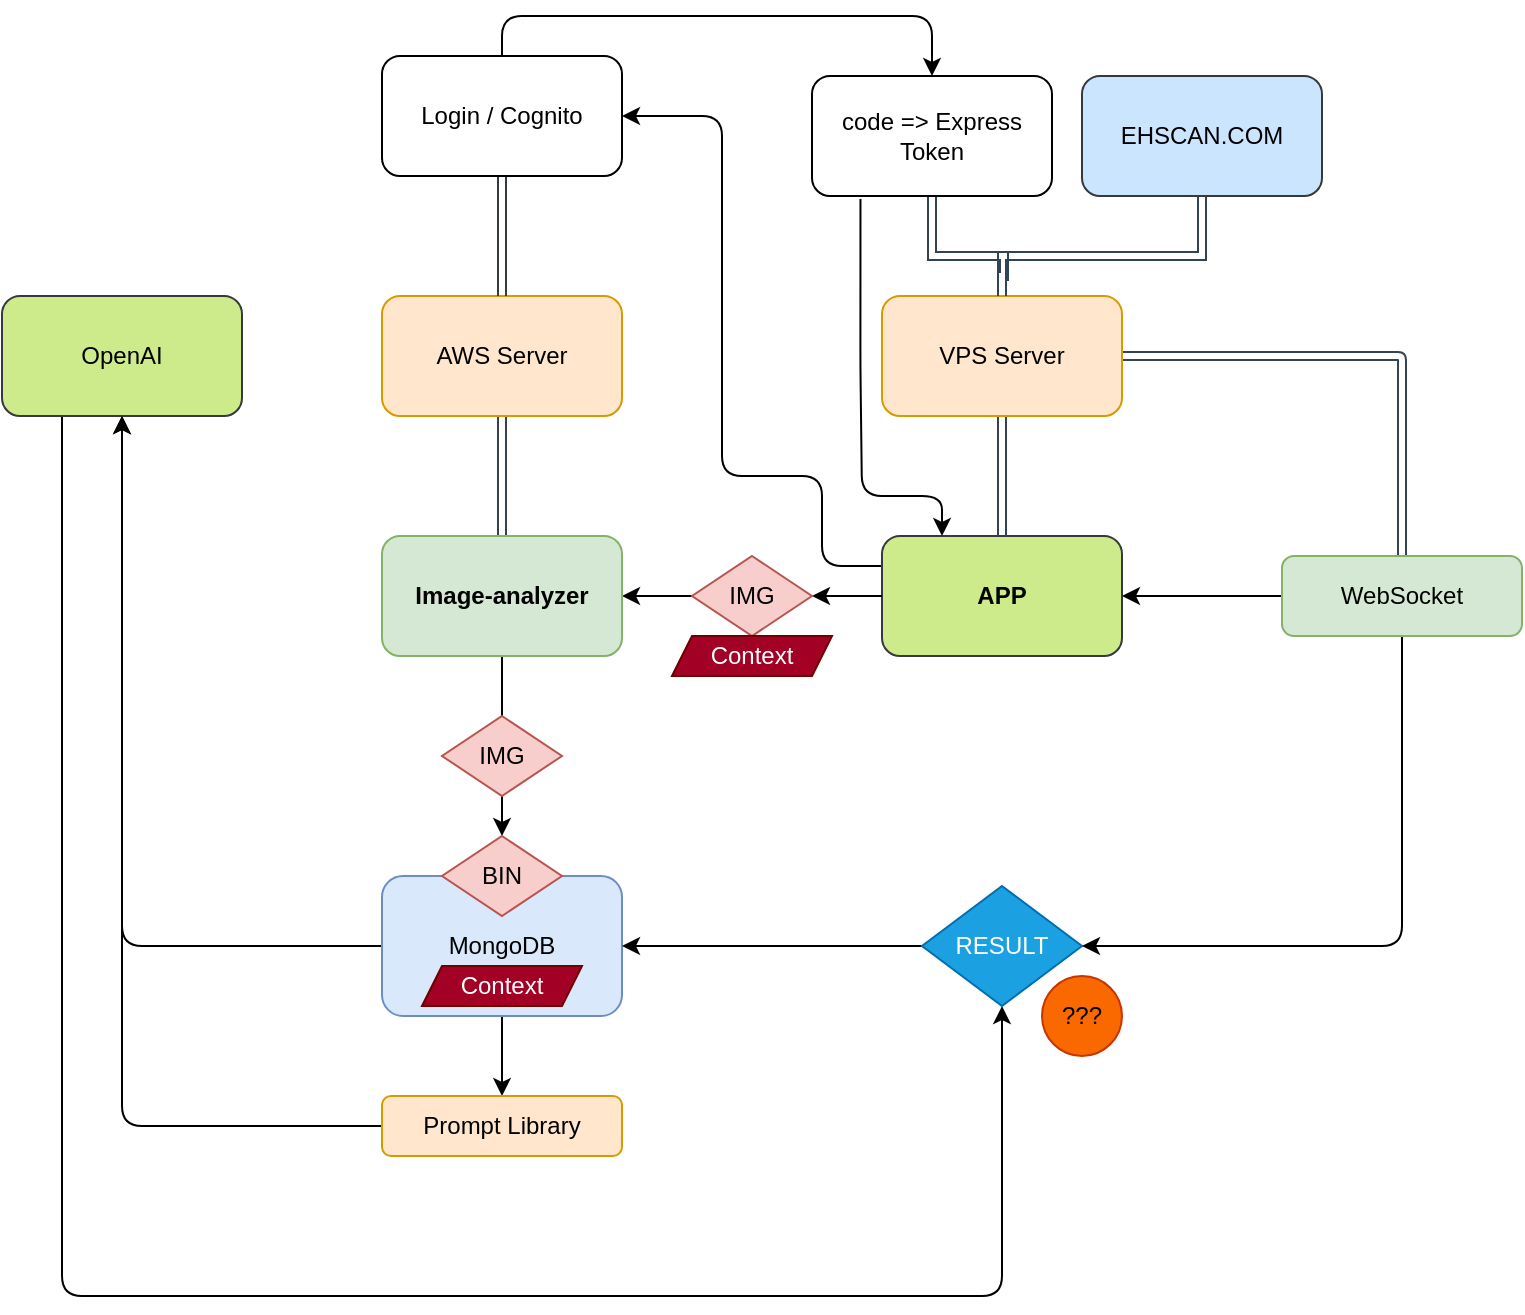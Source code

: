 <mxfile version="24.3.1" type="github">
  <diagram name="Page-1" id="-mlUwQ97w1i4sUfvK8yz">
    <mxGraphModel dx="1427" dy="626" grid="1" gridSize="10" guides="1" tooltips="1" connect="1" arrows="1" fold="1" page="1" pageScale="1" pageWidth="850" pageHeight="1100" math="0" shadow="0">
      <root>
        <mxCell id="0" />
        <mxCell id="1" parent="0" />
        <mxCell id="upV95KGGiybuSMdhG28T-7" style="edgeStyle=orthogonalEdgeStyle;rounded=0;orthogonalLoop=1;jettySize=auto;html=1;" edge="1" parent="1" source="upV95KGGiybuSMdhG28T-9" target="upV95KGGiybuSMdhG28T-5">
          <mxGeometry relative="1" as="geometry" />
        </mxCell>
        <mxCell id="upV95KGGiybuSMdhG28T-32" style="edgeStyle=orthogonalEdgeStyle;rounded=1;orthogonalLoop=1;jettySize=auto;html=1;entryX=1;entryY=0.5;entryDx=0;entryDy=0;exitX=0;exitY=0.25;exitDx=0;exitDy=0;curved=0;" edge="1" parent="1" source="upV95KGGiybuSMdhG28T-1" target="upV95KGGiybuSMdhG28T-31">
          <mxGeometry relative="1" as="geometry">
            <Array as="points">
              <mxPoint x="460" y="365" />
              <mxPoint x="460" y="320" />
              <mxPoint x="410" y="320" />
              <mxPoint x="410" y="140" />
            </Array>
          </mxGeometry>
        </mxCell>
        <mxCell id="upV95KGGiybuSMdhG28T-1" value="APP" style="rounded=1;whiteSpace=wrap;html=1;fillColor=#cdeb8b;strokeColor=#36393d;fontStyle=1" vertex="1" parent="1">
          <mxGeometry x="490" y="350" width="120" height="60" as="geometry" />
        </mxCell>
        <mxCell id="upV95KGGiybuSMdhG28T-29" value="" style="edgeStyle=orthogonalEdgeStyle;rounded=0;orthogonalLoop=1;jettySize=auto;html=1;shape=link;fillColor=#647687;strokeColor=#314354;" edge="1" parent="1" source="upV95KGGiybuSMdhG28T-2" target="upV95KGGiybuSMdhG28T-5">
          <mxGeometry relative="1" as="geometry" />
        </mxCell>
        <mxCell id="upV95KGGiybuSMdhG28T-2" value="AWS Server" style="rounded=1;whiteSpace=wrap;html=1;fillColor=#ffe6cc;strokeColor=#d79b00;" vertex="1" parent="1">
          <mxGeometry x="240" y="230" width="120" height="60" as="geometry" />
        </mxCell>
        <mxCell id="upV95KGGiybuSMdhG28T-27" style="edgeStyle=orthogonalEdgeStyle;rounded=1;orthogonalLoop=1;jettySize=auto;html=1;curved=0;shape=link;fillColor=#647687;strokeColor=#314354;" edge="1" parent="1" source="upV95KGGiybuSMdhG28T-3" target="upV95KGGiybuSMdhG28T-22">
          <mxGeometry relative="1" as="geometry" />
        </mxCell>
        <mxCell id="upV95KGGiybuSMdhG28T-28" value="" style="edgeStyle=orthogonalEdgeStyle;rounded=0;orthogonalLoop=1;jettySize=auto;html=1;shape=link;fillColor=#647687;strokeColor=#314354;" edge="1" parent="1" source="upV95KGGiybuSMdhG28T-3" target="upV95KGGiybuSMdhG28T-1">
          <mxGeometry relative="1" as="geometry" />
        </mxCell>
        <mxCell id="upV95KGGiybuSMdhG28T-30" value="" style="edgeStyle=orthogonalEdgeStyle;rounded=0;orthogonalLoop=1;jettySize=auto;html=1;shape=link;fillColor=#647687;strokeColor=#314354;" edge="1" parent="1" source="upV95KGGiybuSMdhG28T-3" target="upV95KGGiybuSMdhG28T-4">
          <mxGeometry relative="1" as="geometry">
            <Array as="points">
              <mxPoint x="550" y="210" />
              <mxPoint x="650" y="210" />
            </Array>
          </mxGeometry>
        </mxCell>
        <mxCell id="upV95KGGiybuSMdhG28T-3" value="VPS Server" style="rounded=1;whiteSpace=wrap;html=1;fillColor=#ffe6cc;strokeColor=#d79b00;" vertex="1" parent="1">
          <mxGeometry x="490" y="230" width="120" height="60" as="geometry" />
        </mxCell>
        <mxCell id="upV95KGGiybuSMdhG28T-4" value="EHSCAN.COM" style="rounded=1;whiteSpace=wrap;html=1;fillColor=#cce5ff;strokeColor=#36393d;" vertex="1" parent="1">
          <mxGeometry x="590" y="120" width="120" height="60" as="geometry" />
        </mxCell>
        <mxCell id="upV95KGGiybuSMdhG28T-8" style="edgeStyle=orthogonalEdgeStyle;rounded=0;orthogonalLoop=1;jettySize=auto;html=1;entryX=0.5;entryY=0;entryDx=0;entryDy=0;" edge="1" parent="1" source="upV95KGGiybuSMdhG28T-5" target="upV95KGGiybuSMdhG28T-13">
          <mxGeometry relative="1" as="geometry" />
        </mxCell>
        <mxCell id="upV95KGGiybuSMdhG28T-5" value="Image-analyzer" style="rounded=1;whiteSpace=wrap;html=1;fillColor=#d5e8d4;strokeColor=#82b366;fontStyle=1" vertex="1" parent="1">
          <mxGeometry x="240" y="350" width="120" height="60" as="geometry" />
        </mxCell>
        <mxCell id="upV95KGGiybuSMdhG28T-15" style="edgeStyle=orthogonalEdgeStyle;rounded=1;orthogonalLoop=1;jettySize=auto;html=1;entryX=0.5;entryY=1;entryDx=0;entryDy=0;curved=0;" edge="1" parent="1" source="upV95KGGiybuSMdhG28T-6" target="upV95KGGiybuSMdhG28T-14">
          <mxGeometry relative="1" as="geometry" />
        </mxCell>
        <mxCell id="upV95KGGiybuSMdhG28T-21" style="edgeStyle=orthogonalEdgeStyle;rounded=0;orthogonalLoop=1;jettySize=auto;html=1;entryX=0.5;entryY=0;entryDx=0;entryDy=0;" edge="1" parent="1" source="upV95KGGiybuSMdhG28T-6" target="upV95KGGiybuSMdhG28T-16">
          <mxGeometry relative="1" as="geometry" />
        </mxCell>
        <mxCell id="upV95KGGiybuSMdhG28T-6" value="MongoDB" style="rounded=1;whiteSpace=wrap;html=1;fillColor=#dae8fc;strokeColor=#6c8ebf;" vertex="1" parent="1">
          <mxGeometry x="240" y="520" width="120" height="70" as="geometry" />
        </mxCell>
        <mxCell id="upV95KGGiybuSMdhG28T-10" value="IMG" style="rhombus;whiteSpace=wrap;html=1;fillColor=#f8cecc;strokeColor=#b85450;" vertex="1" parent="1">
          <mxGeometry x="270" y="440" width="60" height="40" as="geometry" />
        </mxCell>
        <mxCell id="upV95KGGiybuSMdhG28T-11" value="" style="edgeStyle=orthogonalEdgeStyle;rounded=0;orthogonalLoop=1;jettySize=auto;html=1;" edge="1" parent="1" source="upV95KGGiybuSMdhG28T-1" target="upV95KGGiybuSMdhG28T-9">
          <mxGeometry relative="1" as="geometry">
            <mxPoint x="485" y="380" as="sourcePoint" />
            <mxPoint x="345" y="380" as="targetPoint" />
          </mxGeometry>
        </mxCell>
        <mxCell id="upV95KGGiybuSMdhG28T-9" value="IMG" style="rhombus;whiteSpace=wrap;html=1;fillColor=#f8cecc;strokeColor=#b85450;" vertex="1" parent="1">
          <mxGeometry x="395" y="360" width="60" height="40" as="geometry" />
        </mxCell>
        <mxCell id="upV95KGGiybuSMdhG28T-12" style="edgeStyle=orthogonalEdgeStyle;rounded=0;orthogonalLoop=1;jettySize=auto;html=1;exitX=0.5;exitY=1;exitDx=0;exitDy=0;" edge="1" parent="1" source="upV95KGGiybuSMdhG28T-6" target="upV95KGGiybuSMdhG28T-6">
          <mxGeometry relative="1" as="geometry" />
        </mxCell>
        <mxCell id="upV95KGGiybuSMdhG28T-13" value="BIN" style="rhombus;whiteSpace=wrap;html=1;fillColor=#f8cecc;strokeColor=#b85450;" vertex="1" parent="1">
          <mxGeometry x="270" y="500" width="60" height="40" as="geometry" />
        </mxCell>
        <mxCell id="upV95KGGiybuSMdhG28T-19" style="edgeStyle=orthogonalEdgeStyle;rounded=1;orthogonalLoop=1;jettySize=auto;html=1;entryX=0.5;entryY=1;entryDx=0;entryDy=0;exitX=0.25;exitY=1;exitDx=0;exitDy=0;curved=0;" edge="1" parent="1" source="upV95KGGiybuSMdhG28T-14" target="upV95KGGiybuSMdhG28T-18">
          <mxGeometry relative="1" as="geometry">
            <Array as="points">
              <mxPoint x="80" y="730" />
              <mxPoint x="550" y="730" />
            </Array>
          </mxGeometry>
        </mxCell>
        <mxCell id="upV95KGGiybuSMdhG28T-14" value="OpenAI" style="rounded=1;whiteSpace=wrap;html=1;fillColor=#cdeb8b;strokeColor=#36393d;" vertex="1" parent="1">
          <mxGeometry x="50" y="230" width="120" height="60" as="geometry" />
        </mxCell>
        <mxCell id="upV95KGGiybuSMdhG28T-17" style="edgeStyle=orthogonalEdgeStyle;rounded=1;orthogonalLoop=1;jettySize=auto;html=1;entryX=0.5;entryY=1;entryDx=0;entryDy=0;curved=0;" edge="1" parent="1" source="upV95KGGiybuSMdhG28T-16" target="upV95KGGiybuSMdhG28T-14">
          <mxGeometry relative="1" as="geometry" />
        </mxCell>
        <mxCell id="upV95KGGiybuSMdhG28T-16" value="Prompt Library" style="rounded=1;whiteSpace=wrap;html=1;fillColor=#ffe6cc;strokeColor=#d79b00;" vertex="1" parent="1">
          <mxGeometry x="240" y="630" width="120" height="30" as="geometry" />
        </mxCell>
        <mxCell id="upV95KGGiybuSMdhG28T-20" style="edgeStyle=orthogonalEdgeStyle;rounded=0;orthogonalLoop=1;jettySize=auto;html=1;" edge="1" parent="1" source="upV95KGGiybuSMdhG28T-18" target="upV95KGGiybuSMdhG28T-6">
          <mxGeometry relative="1" as="geometry" />
        </mxCell>
        <mxCell id="upV95KGGiybuSMdhG28T-18" value="RESULT" style="rhombus;whiteSpace=wrap;html=1;fillColor=#1ba1e2;strokeColor=#006EAF;fontColor=#ffffff;" vertex="1" parent="1">
          <mxGeometry x="510" y="525" width="80" height="60" as="geometry" />
        </mxCell>
        <mxCell id="upV95KGGiybuSMdhG28T-23" style="edgeStyle=orthogonalEdgeStyle;rounded=1;orthogonalLoop=1;jettySize=auto;html=1;entryX=1;entryY=0.5;entryDx=0;entryDy=0;exitX=0.5;exitY=1;exitDx=0;exitDy=0;curved=0;" edge="1" parent="1" source="upV95KGGiybuSMdhG28T-22" target="upV95KGGiybuSMdhG28T-18">
          <mxGeometry relative="1" as="geometry" />
        </mxCell>
        <mxCell id="upV95KGGiybuSMdhG28T-26" style="edgeStyle=orthogonalEdgeStyle;rounded=1;orthogonalLoop=1;jettySize=auto;html=1;entryX=1;entryY=0.5;entryDx=0;entryDy=0;curved=0;" edge="1" parent="1" source="upV95KGGiybuSMdhG28T-22" target="upV95KGGiybuSMdhG28T-1">
          <mxGeometry relative="1" as="geometry" />
        </mxCell>
        <mxCell id="upV95KGGiybuSMdhG28T-22" value="WebSocket" style="rounded=1;whiteSpace=wrap;html=1;fillColor=#d5e8d4;strokeColor=#82b366;" vertex="1" parent="1">
          <mxGeometry x="690" y="360" width="120" height="40" as="geometry" />
        </mxCell>
        <mxCell id="upV95KGGiybuSMdhG28T-24" value="???" style="ellipse;whiteSpace=wrap;html=1;aspect=fixed;fillColor=#fa6800;fontColor=#000000;strokeColor=#C73500;" vertex="1" parent="1">
          <mxGeometry x="570" y="570" width="40" height="40" as="geometry" />
        </mxCell>
        <mxCell id="upV95KGGiybuSMdhG28T-35" style="edgeStyle=orthogonalEdgeStyle;rounded=1;orthogonalLoop=1;jettySize=auto;html=1;entryX=0.5;entryY=0;entryDx=0;entryDy=0;exitX=0.5;exitY=0;exitDx=0;exitDy=0;curved=0;" edge="1" parent="1" source="upV95KGGiybuSMdhG28T-31" target="upV95KGGiybuSMdhG28T-33">
          <mxGeometry relative="1" as="geometry" />
        </mxCell>
        <mxCell id="upV95KGGiybuSMdhG28T-41" style="edgeStyle=orthogonalEdgeStyle;rounded=0;orthogonalLoop=1;jettySize=auto;html=1;entryX=0.5;entryY=0;entryDx=0;entryDy=0;shape=link;fillColor=#cce5ff;strokeColor=#36393d;" edge="1" parent="1" source="upV95KGGiybuSMdhG28T-31" target="upV95KGGiybuSMdhG28T-2">
          <mxGeometry relative="1" as="geometry" />
        </mxCell>
        <mxCell id="upV95KGGiybuSMdhG28T-31" value="Login / Cognito" style="rounded=1;whiteSpace=wrap;html=1;" vertex="1" parent="1">
          <mxGeometry x="240" y="110" width="120" height="60" as="geometry" />
        </mxCell>
        <mxCell id="upV95KGGiybuSMdhG28T-34" style="edgeStyle=orthogonalEdgeStyle;rounded=0;orthogonalLoop=1;jettySize=auto;html=1;shape=link;fillColor=#647687;strokeColor=#314354;entryX=0.5;entryY=0;entryDx=0;entryDy=0;" edge="1" parent="1" source="upV95KGGiybuSMdhG28T-33" target="upV95KGGiybuSMdhG28T-3">
          <mxGeometry relative="1" as="geometry">
            <mxPoint x="550" y="220" as="targetPoint" />
            <Array as="points">
              <mxPoint x="515" y="210" />
              <mxPoint x="551" y="210" />
              <mxPoint x="551" y="220" />
              <mxPoint x="550" y="220" />
            </Array>
          </mxGeometry>
        </mxCell>
        <mxCell id="upV95KGGiybuSMdhG28T-36" style="edgeStyle=orthogonalEdgeStyle;rounded=1;orthogonalLoop=1;jettySize=auto;html=1;entryX=0.25;entryY=0;entryDx=0;entryDy=0;exitX=0.202;exitY=1.024;exitDx=0;exitDy=0;exitPerimeter=0;curved=0;" edge="1" parent="1" source="upV95KGGiybuSMdhG28T-33" target="upV95KGGiybuSMdhG28T-1">
          <mxGeometry relative="1" as="geometry">
            <Array as="points">
              <mxPoint x="479" y="265" />
              <mxPoint x="480" y="265" />
              <mxPoint x="480" y="330" />
              <mxPoint x="520" y="330" />
            </Array>
          </mxGeometry>
        </mxCell>
        <mxCell id="upV95KGGiybuSMdhG28T-33" value="code =&amp;gt; Express Token" style="rounded=1;whiteSpace=wrap;html=1;" vertex="1" parent="1">
          <mxGeometry x="455" y="120" width="120" height="60" as="geometry" />
        </mxCell>
        <mxCell id="upV95KGGiybuSMdhG28T-38" value="Context" style="shape=parallelogram;perimeter=parallelogramPerimeter;whiteSpace=wrap;html=1;fixedSize=1;size=10.0;fillColor=#a20025;fontColor=#ffffff;strokeColor=#6F0000;" vertex="1" parent="1">
          <mxGeometry x="385" y="400" width="80" height="20" as="geometry" />
        </mxCell>
        <mxCell id="upV95KGGiybuSMdhG28T-39" value="Context" style="shape=parallelogram;perimeter=parallelogramPerimeter;whiteSpace=wrap;html=1;fixedSize=1;size=10.0;fillColor=#a20025;fontColor=#ffffff;strokeColor=#6F0000;" vertex="1" parent="1">
          <mxGeometry x="260" y="565" width="80" height="20" as="geometry" />
        </mxCell>
      </root>
    </mxGraphModel>
  </diagram>
</mxfile>
